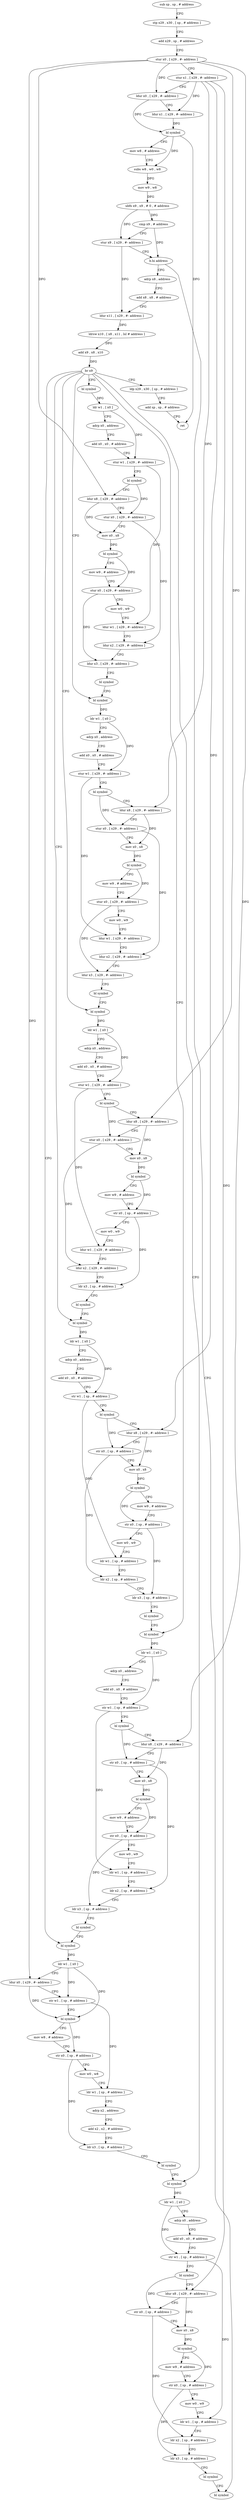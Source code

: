 digraph "func" {
"210104" [label = "sub sp , sp , # address" ]
"210108" [label = "stp x29 , x30 , [ sp , # address ]" ]
"210112" [label = "add x29 , sp , # address" ]
"210116" [label = "stur x0 , [ x29 , #- address ]" ]
"210120" [label = "stur x1 , [ x29 , #- address ]" ]
"210124" [label = "ldur x0 , [ x29 , #- address ]" ]
"210128" [label = "ldur x1 , [ x29 , #- address ]" ]
"210132" [label = "bl symbol" ]
"210136" [label = "mov w8 , # address" ]
"210140" [label = "subs w8 , w0 , w8" ]
"210144" [label = "mov w9 , w8" ]
"210148" [label = "ubfx x9 , x9 , # 0 , # address" ]
"210152" [label = "cmp x9 , # address" ]
"210156" [label = "stur x9 , [ x29 , #- address ]" ]
"210160" [label = "b.hi address" ]
"210660" [label = "bl symbol" ]
"210164" [label = "adrp x8 , address" ]
"210168" [label = "add x8 , x8 , # address" ]
"210172" [label = "ldur x11 , [ x29 , #- address ]" ]
"210176" [label = "ldrsw x10 , [ x8 , x11 , lsl # address ]" ]
"210180" [label = "add x9 , x8 , x10" ]
"210184" [label = "br x9" ]
"210188" [label = "ldp x29 , x30 , [ sp , # address ]" ]
"210200" [label = "bl symbol" ]
"210268" [label = "bl symbol" ]
"210336" [label = "bl symbol" ]
"210404" [label = "bl symbol" ]
"210472" [label = "bl symbol" ]
"210540" [label = "bl symbol" ]
"210592" [label = "bl symbol" ]
"210192" [label = "add sp , sp , # address" ]
"210196" [label = "ret" ]
"210204" [label = "ldr w1 , [ x0 ]" ]
"210208" [label = "adrp x0 , address" ]
"210212" [label = "add x0 , x0 , # address" ]
"210216" [label = "stur w1 , [ x29 , #- address ]" ]
"210220" [label = "bl symbol" ]
"210224" [label = "ldur x8 , [ x29 , #- address ]" ]
"210228" [label = "stur x0 , [ x29 , #- address ]" ]
"210232" [label = "mov x0 , x8" ]
"210236" [label = "bl symbol" ]
"210240" [label = "mov w9 , # address" ]
"210244" [label = "stur x0 , [ x29 , #- address ]" ]
"210248" [label = "mov w0 , w9" ]
"210252" [label = "ldur w1 , [ x29 , #- address ]" ]
"210256" [label = "ldur x2 , [ x29 , #- address ]" ]
"210260" [label = "ldur x3 , [ x29 , #- address ]" ]
"210264" [label = "bl symbol" ]
"210272" [label = "ldr w1 , [ x0 ]" ]
"210276" [label = "adrp x0 , address" ]
"210280" [label = "add x0 , x0 , # address" ]
"210284" [label = "stur w1 , [ x29 , #- address ]" ]
"210288" [label = "bl symbol" ]
"210292" [label = "ldur x8 , [ x29 , #- address ]" ]
"210296" [label = "stur x0 , [ x29 , #- address ]" ]
"210300" [label = "mov x0 , x8" ]
"210304" [label = "bl symbol" ]
"210308" [label = "mov w9 , # address" ]
"210312" [label = "stur x0 , [ x29 , #- address ]" ]
"210316" [label = "mov w0 , w9" ]
"210320" [label = "ldur w1 , [ x29 , #- address ]" ]
"210324" [label = "ldur x2 , [ x29 , #- address ]" ]
"210328" [label = "ldur x3 , [ x29 , #- address ]" ]
"210332" [label = "bl symbol" ]
"210340" [label = "ldr w1 , [ x0 ]" ]
"210344" [label = "adrp x0 , address" ]
"210348" [label = "add x0 , x0 , # address" ]
"210352" [label = "stur w1 , [ x29 , #- address ]" ]
"210356" [label = "bl symbol" ]
"210360" [label = "ldur x8 , [ x29 , #- address ]" ]
"210364" [label = "stur x0 , [ x29 , #- address ]" ]
"210368" [label = "mov x0 , x8" ]
"210372" [label = "bl symbol" ]
"210376" [label = "mov w9 , # address" ]
"210380" [label = "str x0 , [ sp , # address ]" ]
"210384" [label = "mov w0 , w9" ]
"210388" [label = "ldur w1 , [ x29 , #- address ]" ]
"210392" [label = "ldur x2 , [ x29 , #- address ]" ]
"210396" [label = "ldr x3 , [ sp , # address ]" ]
"210400" [label = "bl symbol" ]
"210408" [label = "ldr w1 , [ x0 ]" ]
"210412" [label = "adrp x0 , address" ]
"210416" [label = "add x0 , x0 , # address" ]
"210420" [label = "str w1 , [ sp , # address ]" ]
"210424" [label = "bl symbol" ]
"210428" [label = "ldur x8 , [ x29 , #- address ]" ]
"210432" [label = "str x0 , [ sp , # address ]" ]
"210436" [label = "mov x0 , x8" ]
"210440" [label = "bl symbol" ]
"210444" [label = "mov w9 , # address" ]
"210448" [label = "str x0 , [ sp , # address ]" ]
"210452" [label = "mov w0 , w9" ]
"210456" [label = "ldr w1 , [ sp , # address ]" ]
"210460" [label = "ldr x2 , [ sp , # address ]" ]
"210464" [label = "ldr x3 , [ sp , # address ]" ]
"210468" [label = "bl symbol" ]
"210476" [label = "ldr w1 , [ x0 ]" ]
"210480" [label = "adrp x0 , address" ]
"210484" [label = "add x0 , x0 , # address" ]
"210488" [label = "str w1 , [ sp , # address ]" ]
"210492" [label = "bl symbol" ]
"210496" [label = "ldur x8 , [ x29 , #- address ]" ]
"210500" [label = "str x0 , [ sp , # address ]" ]
"210504" [label = "mov x0 , x8" ]
"210508" [label = "bl symbol" ]
"210512" [label = "mov w9 , # address" ]
"210516" [label = "str x0 , [ sp , # address ]" ]
"210520" [label = "mov w0 , w9" ]
"210524" [label = "ldr w1 , [ sp , # address ]" ]
"210528" [label = "ldr x2 , [ sp , # address ]" ]
"210532" [label = "ldr x3 , [ sp , # address ]" ]
"210536" [label = "bl symbol" ]
"210544" [label = "ldr w1 , [ x0 ]" ]
"210548" [label = "ldur x0 , [ x29 , #- address ]" ]
"210552" [label = "str w1 , [ sp , # address ]" ]
"210556" [label = "bl symbol" ]
"210560" [label = "mov w8 , # address" ]
"210564" [label = "str x0 , [ sp , # address ]" ]
"210568" [label = "mov w0 , w8" ]
"210572" [label = "ldr w1 , [ sp , # address ]" ]
"210576" [label = "adrp x2 , address" ]
"210580" [label = "add x2 , x2 , # address" ]
"210584" [label = "ldr x3 , [ sp , # address ]" ]
"210588" [label = "bl symbol" ]
"210596" [label = "ldr w1 , [ x0 ]" ]
"210600" [label = "adrp x0 , address" ]
"210604" [label = "add x0 , x0 , # address" ]
"210608" [label = "str w1 , [ sp , # address ]" ]
"210612" [label = "bl symbol" ]
"210616" [label = "ldur x8 , [ x29 , #- address ]" ]
"210620" [label = "str x0 , [ sp , # address ]" ]
"210624" [label = "mov x0 , x8" ]
"210628" [label = "bl symbol" ]
"210632" [label = "mov w9 , # address" ]
"210636" [label = "str x0 , [ sp , # address ]" ]
"210640" [label = "mov w0 , w9" ]
"210644" [label = "ldr w1 , [ sp , # address ]" ]
"210648" [label = "ldr x2 , [ sp , # address ]" ]
"210652" [label = "ldr x3 , [ sp , # address ]" ]
"210656" [label = "bl symbol" ]
"210104" -> "210108" [ label = "CFG" ]
"210108" -> "210112" [ label = "CFG" ]
"210112" -> "210116" [ label = "CFG" ]
"210116" -> "210120" [ label = "CFG" ]
"210116" -> "210124" [ label = "DFG" ]
"210116" -> "210224" [ label = "DFG" ]
"210116" -> "210360" [ label = "DFG" ]
"210116" -> "210496" [ label = "DFG" ]
"210116" -> "210548" [ label = "DFG" ]
"210120" -> "210124" [ label = "CFG" ]
"210120" -> "210128" [ label = "DFG" ]
"210120" -> "210292" [ label = "DFG" ]
"210120" -> "210428" [ label = "DFG" ]
"210120" -> "210616" [ label = "DFG" ]
"210124" -> "210128" [ label = "CFG" ]
"210124" -> "210132" [ label = "DFG" ]
"210128" -> "210132" [ label = "DFG" ]
"210132" -> "210136" [ label = "CFG" ]
"210132" -> "210140" [ label = "DFG" ]
"210132" -> "210196" [ label = "DFG" ]
"210136" -> "210140" [ label = "CFG" ]
"210140" -> "210144" [ label = "DFG" ]
"210144" -> "210148" [ label = "DFG" ]
"210148" -> "210152" [ label = "DFG" ]
"210148" -> "210156" [ label = "DFG" ]
"210152" -> "210156" [ label = "CFG" ]
"210152" -> "210160" [ label = "DFG" ]
"210156" -> "210160" [ label = "CFG" ]
"210156" -> "210172" [ label = "DFG" ]
"210160" -> "210660" [ label = "CFG" ]
"210160" -> "210164" [ label = "CFG" ]
"210164" -> "210168" [ label = "CFG" ]
"210168" -> "210172" [ label = "CFG" ]
"210172" -> "210176" [ label = "DFG" ]
"210176" -> "210180" [ label = "DFG" ]
"210180" -> "210184" [ label = "DFG" ]
"210184" -> "210188" [ label = "CFG" ]
"210184" -> "210200" [ label = "CFG" ]
"210184" -> "210268" [ label = "CFG" ]
"210184" -> "210336" [ label = "CFG" ]
"210184" -> "210404" [ label = "CFG" ]
"210184" -> "210472" [ label = "CFG" ]
"210184" -> "210540" [ label = "CFG" ]
"210184" -> "210592" [ label = "CFG" ]
"210188" -> "210192" [ label = "CFG" ]
"210200" -> "210204" [ label = "DFG" ]
"210268" -> "210272" [ label = "DFG" ]
"210336" -> "210340" [ label = "DFG" ]
"210404" -> "210408" [ label = "DFG" ]
"210472" -> "210476" [ label = "DFG" ]
"210540" -> "210544" [ label = "DFG" ]
"210592" -> "210596" [ label = "DFG" ]
"210192" -> "210196" [ label = "CFG" ]
"210204" -> "210208" [ label = "CFG" ]
"210204" -> "210216" [ label = "DFG" ]
"210208" -> "210212" [ label = "CFG" ]
"210212" -> "210216" [ label = "CFG" ]
"210216" -> "210220" [ label = "CFG" ]
"210216" -> "210252" [ label = "DFG" ]
"210220" -> "210224" [ label = "CFG" ]
"210220" -> "210228" [ label = "DFG" ]
"210224" -> "210228" [ label = "CFG" ]
"210224" -> "210232" [ label = "DFG" ]
"210228" -> "210232" [ label = "CFG" ]
"210228" -> "210256" [ label = "DFG" ]
"210232" -> "210236" [ label = "DFG" ]
"210236" -> "210240" [ label = "CFG" ]
"210236" -> "210244" [ label = "DFG" ]
"210240" -> "210244" [ label = "CFG" ]
"210244" -> "210248" [ label = "CFG" ]
"210244" -> "210260" [ label = "DFG" ]
"210248" -> "210252" [ label = "CFG" ]
"210252" -> "210256" [ label = "CFG" ]
"210256" -> "210260" [ label = "CFG" ]
"210260" -> "210264" [ label = "CFG" ]
"210264" -> "210268" [ label = "CFG" ]
"210272" -> "210276" [ label = "CFG" ]
"210272" -> "210284" [ label = "DFG" ]
"210276" -> "210280" [ label = "CFG" ]
"210280" -> "210284" [ label = "CFG" ]
"210284" -> "210288" [ label = "CFG" ]
"210284" -> "210320" [ label = "DFG" ]
"210288" -> "210292" [ label = "CFG" ]
"210288" -> "210296" [ label = "DFG" ]
"210292" -> "210296" [ label = "CFG" ]
"210292" -> "210300" [ label = "DFG" ]
"210296" -> "210300" [ label = "CFG" ]
"210296" -> "210324" [ label = "DFG" ]
"210300" -> "210304" [ label = "DFG" ]
"210304" -> "210308" [ label = "CFG" ]
"210304" -> "210312" [ label = "DFG" ]
"210308" -> "210312" [ label = "CFG" ]
"210312" -> "210316" [ label = "CFG" ]
"210312" -> "210328" [ label = "DFG" ]
"210316" -> "210320" [ label = "CFG" ]
"210320" -> "210324" [ label = "CFG" ]
"210324" -> "210328" [ label = "CFG" ]
"210328" -> "210332" [ label = "CFG" ]
"210332" -> "210336" [ label = "CFG" ]
"210340" -> "210344" [ label = "CFG" ]
"210340" -> "210352" [ label = "DFG" ]
"210344" -> "210348" [ label = "CFG" ]
"210348" -> "210352" [ label = "CFG" ]
"210352" -> "210356" [ label = "CFG" ]
"210352" -> "210388" [ label = "DFG" ]
"210356" -> "210360" [ label = "CFG" ]
"210356" -> "210364" [ label = "DFG" ]
"210360" -> "210364" [ label = "CFG" ]
"210360" -> "210368" [ label = "DFG" ]
"210364" -> "210368" [ label = "CFG" ]
"210364" -> "210392" [ label = "DFG" ]
"210368" -> "210372" [ label = "DFG" ]
"210372" -> "210376" [ label = "CFG" ]
"210372" -> "210380" [ label = "DFG" ]
"210376" -> "210380" [ label = "CFG" ]
"210380" -> "210384" [ label = "CFG" ]
"210380" -> "210396" [ label = "DFG" ]
"210384" -> "210388" [ label = "CFG" ]
"210388" -> "210392" [ label = "CFG" ]
"210392" -> "210396" [ label = "CFG" ]
"210396" -> "210400" [ label = "CFG" ]
"210400" -> "210404" [ label = "CFG" ]
"210408" -> "210412" [ label = "CFG" ]
"210408" -> "210420" [ label = "DFG" ]
"210412" -> "210416" [ label = "CFG" ]
"210416" -> "210420" [ label = "CFG" ]
"210420" -> "210424" [ label = "CFG" ]
"210420" -> "210456" [ label = "DFG" ]
"210424" -> "210428" [ label = "CFG" ]
"210424" -> "210432" [ label = "DFG" ]
"210428" -> "210432" [ label = "CFG" ]
"210428" -> "210436" [ label = "DFG" ]
"210432" -> "210436" [ label = "CFG" ]
"210432" -> "210460" [ label = "DFG" ]
"210436" -> "210440" [ label = "DFG" ]
"210440" -> "210444" [ label = "CFG" ]
"210440" -> "210448" [ label = "DFG" ]
"210444" -> "210448" [ label = "CFG" ]
"210448" -> "210452" [ label = "CFG" ]
"210448" -> "210464" [ label = "DFG" ]
"210452" -> "210456" [ label = "CFG" ]
"210456" -> "210460" [ label = "CFG" ]
"210460" -> "210464" [ label = "CFG" ]
"210464" -> "210468" [ label = "CFG" ]
"210468" -> "210472" [ label = "CFG" ]
"210476" -> "210480" [ label = "CFG" ]
"210476" -> "210488" [ label = "DFG" ]
"210480" -> "210484" [ label = "CFG" ]
"210484" -> "210488" [ label = "CFG" ]
"210488" -> "210492" [ label = "CFG" ]
"210488" -> "210524" [ label = "DFG" ]
"210492" -> "210496" [ label = "CFG" ]
"210492" -> "210500" [ label = "DFG" ]
"210496" -> "210500" [ label = "CFG" ]
"210496" -> "210504" [ label = "DFG" ]
"210500" -> "210504" [ label = "CFG" ]
"210500" -> "210528" [ label = "DFG" ]
"210504" -> "210508" [ label = "DFG" ]
"210508" -> "210512" [ label = "CFG" ]
"210508" -> "210516" [ label = "DFG" ]
"210512" -> "210516" [ label = "CFG" ]
"210516" -> "210520" [ label = "CFG" ]
"210516" -> "210532" [ label = "DFG" ]
"210520" -> "210524" [ label = "CFG" ]
"210524" -> "210528" [ label = "CFG" ]
"210528" -> "210532" [ label = "CFG" ]
"210532" -> "210536" [ label = "CFG" ]
"210536" -> "210540" [ label = "CFG" ]
"210544" -> "210548" [ label = "CFG" ]
"210544" -> "210552" [ label = "DFG" ]
"210544" -> "210556" [ label = "DFG" ]
"210548" -> "210552" [ label = "CFG" ]
"210548" -> "210556" [ label = "DFG" ]
"210552" -> "210556" [ label = "CFG" ]
"210552" -> "210572" [ label = "DFG" ]
"210556" -> "210560" [ label = "CFG" ]
"210556" -> "210564" [ label = "DFG" ]
"210560" -> "210564" [ label = "CFG" ]
"210564" -> "210568" [ label = "CFG" ]
"210564" -> "210584" [ label = "DFG" ]
"210568" -> "210572" [ label = "CFG" ]
"210572" -> "210576" [ label = "CFG" ]
"210576" -> "210580" [ label = "CFG" ]
"210580" -> "210584" [ label = "CFG" ]
"210584" -> "210588" [ label = "CFG" ]
"210588" -> "210592" [ label = "CFG" ]
"210596" -> "210600" [ label = "CFG" ]
"210596" -> "210608" [ label = "DFG" ]
"210600" -> "210604" [ label = "CFG" ]
"210604" -> "210608" [ label = "CFG" ]
"210608" -> "210612" [ label = "CFG" ]
"210608" -> "210644" [ label = "DFG" ]
"210612" -> "210616" [ label = "CFG" ]
"210612" -> "210620" [ label = "DFG" ]
"210616" -> "210620" [ label = "CFG" ]
"210616" -> "210624" [ label = "DFG" ]
"210620" -> "210624" [ label = "CFG" ]
"210620" -> "210648" [ label = "DFG" ]
"210624" -> "210628" [ label = "DFG" ]
"210628" -> "210632" [ label = "CFG" ]
"210628" -> "210636" [ label = "DFG" ]
"210632" -> "210636" [ label = "CFG" ]
"210636" -> "210640" [ label = "CFG" ]
"210636" -> "210652" [ label = "DFG" ]
"210640" -> "210644" [ label = "CFG" ]
"210644" -> "210648" [ label = "CFG" ]
"210648" -> "210652" [ label = "CFG" ]
"210652" -> "210656" [ label = "CFG" ]
"210656" -> "210660" [ label = "CFG" ]
}
